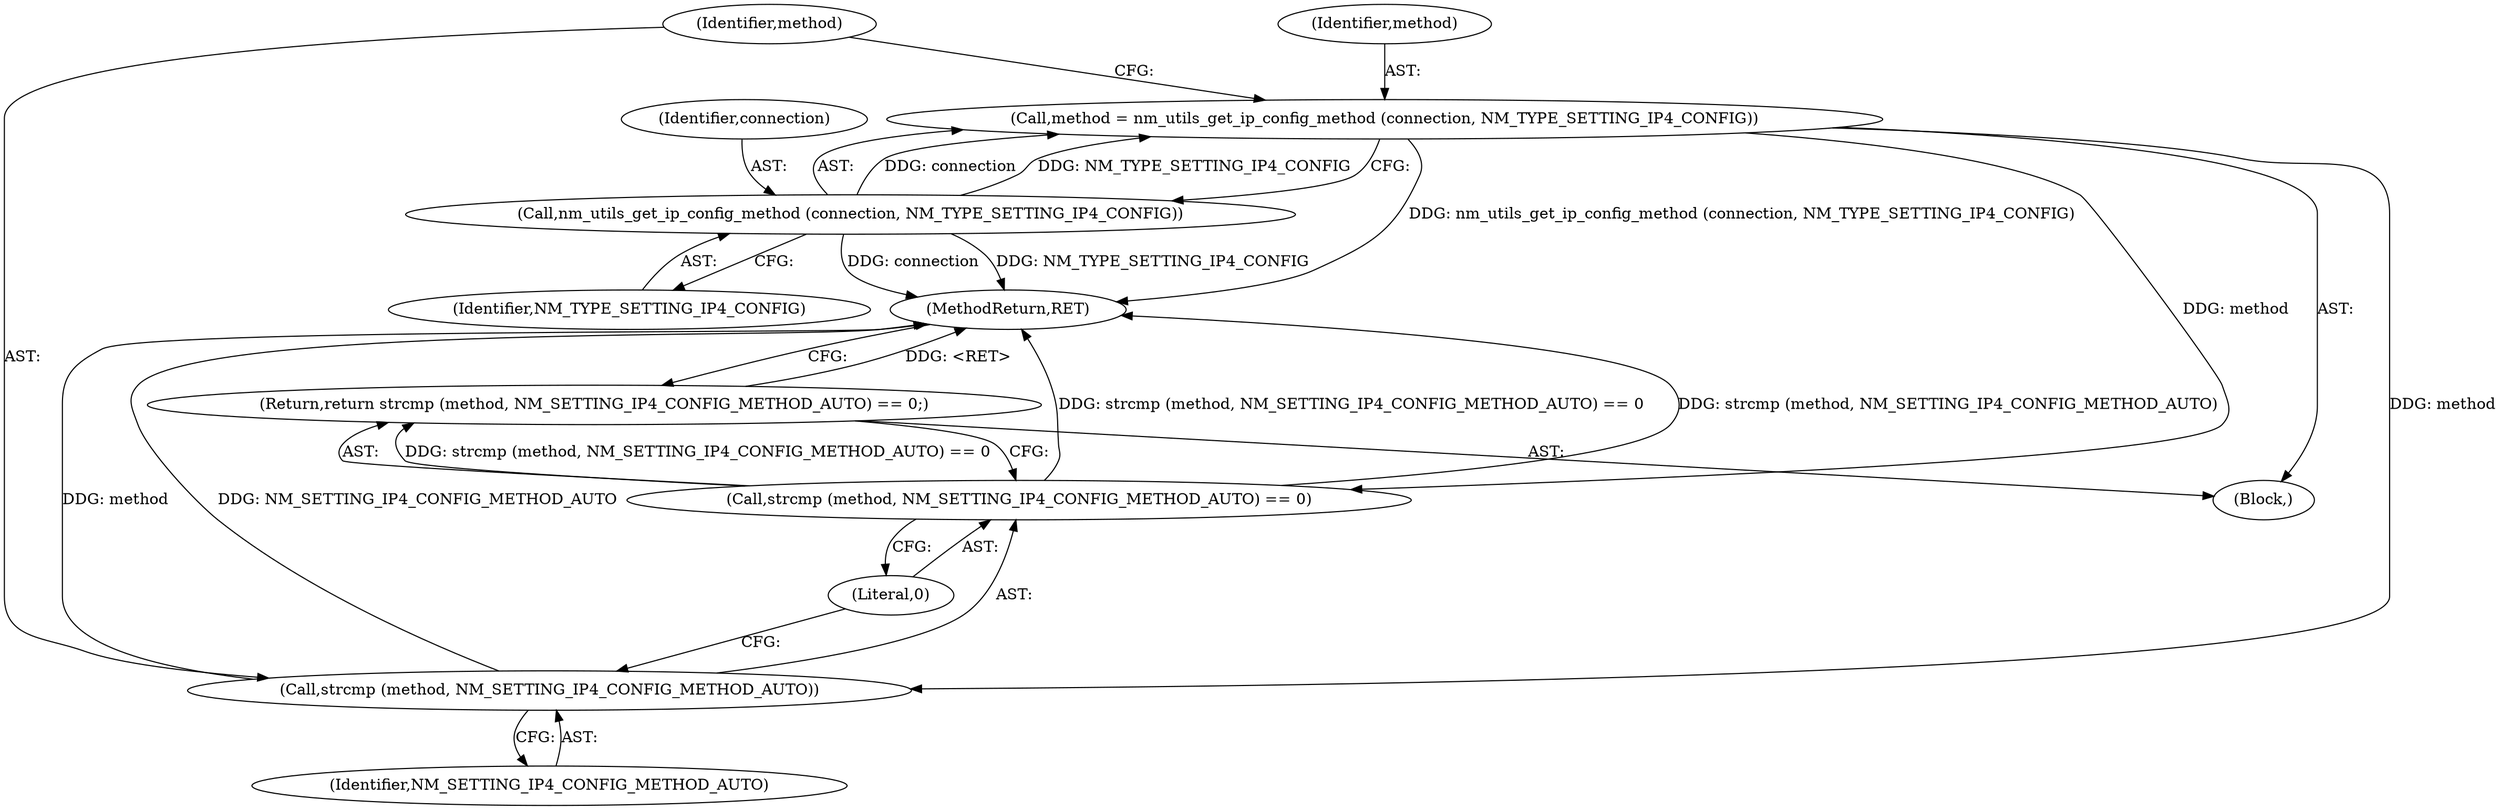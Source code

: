 digraph "0_NetworkManager_d5fc88e573fa58b93034b04d35a2454f5d28cad9@pointer" {
"1005691" [label="(Call,method = nm_utils_get_ip_config_method (connection, NM_TYPE_SETTING_IP4_CONFIG))"];
"1005693" [label="(Call,nm_utils_get_ip_config_method (connection, NM_TYPE_SETTING_IP4_CONFIG))"];
"1005697" [label="(Call,strcmp (method, NM_SETTING_IP4_CONFIG_METHOD_AUTO) == 0)"];
"1005696" [label="(Return,return strcmp (method, NM_SETTING_IP4_CONFIG_METHOD_AUTO) == 0;)"];
"1005698" [label="(Call,strcmp (method, NM_SETTING_IP4_CONFIG_METHOD_AUTO))"];
"1005701" [label="(Literal,0)"];
"1005692" [label="(Identifier,method)"];
"1005700" [label="(Identifier,NM_SETTING_IP4_CONFIG_METHOD_AUTO)"];
"1005694" [label="(Identifier,connection)"];
"1005693" [label="(Call,nm_utils_get_ip_config_method (connection, NM_TYPE_SETTING_IP4_CONFIG))"];
"1005698" [label="(Call,strcmp (method, NM_SETTING_IP4_CONFIG_METHOD_AUTO))"];
"1005697" [label="(Call,strcmp (method, NM_SETTING_IP4_CONFIG_METHOD_AUTO) == 0)"];
"1007368" [label="(MethodReturn,RET)"];
"1005695" [label="(Identifier,NM_TYPE_SETTING_IP4_CONFIG)"];
"1005699" [label="(Identifier,method)"];
"1005691" [label="(Call,method = nm_utils_get_ip_config_method (connection, NM_TYPE_SETTING_IP4_CONFIG))"];
"1005689" [label="(Block,)"];
"1005696" [label="(Return,return strcmp (method, NM_SETTING_IP4_CONFIG_METHOD_AUTO) == 0;)"];
"1005691" -> "1005689"  [label="AST: "];
"1005691" -> "1005693"  [label="CFG: "];
"1005692" -> "1005691"  [label="AST: "];
"1005693" -> "1005691"  [label="AST: "];
"1005699" -> "1005691"  [label="CFG: "];
"1005691" -> "1007368"  [label="DDG: nm_utils_get_ip_config_method (connection, NM_TYPE_SETTING_IP4_CONFIG)"];
"1005693" -> "1005691"  [label="DDG: connection"];
"1005693" -> "1005691"  [label="DDG: NM_TYPE_SETTING_IP4_CONFIG"];
"1005691" -> "1005697"  [label="DDG: method"];
"1005691" -> "1005698"  [label="DDG: method"];
"1005693" -> "1005695"  [label="CFG: "];
"1005694" -> "1005693"  [label="AST: "];
"1005695" -> "1005693"  [label="AST: "];
"1005693" -> "1007368"  [label="DDG: NM_TYPE_SETTING_IP4_CONFIG"];
"1005693" -> "1007368"  [label="DDG: connection"];
"1005697" -> "1005696"  [label="AST: "];
"1005697" -> "1005701"  [label="CFG: "];
"1005698" -> "1005697"  [label="AST: "];
"1005701" -> "1005697"  [label="AST: "];
"1005696" -> "1005697"  [label="CFG: "];
"1005697" -> "1007368"  [label="DDG: strcmp (method, NM_SETTING_IP4_CONFIG_METHOD_AUTO)"];
"1005697" -> "1007368"  [label="DDG: strcmp (method, NM_SETTING_IP4_CONFIG_METHOD_AUTO) == 0"];
"1005697" -> "1005696"  [label="DDG: strcmp (method, NM_SETTING_IP4_CONFIG_METHOD_AUTO) == 0"];
"1005696" -> "1005689"  [label="AST: "];
"1007368" -> "1005696"  [label="CFG: "];
"1005696" -> "1007368"  [label="DDG: <RET>"];
"1005698" -> "1005700"  [label="CFG: "];
"1005699" -> "1005698"  [label="AST: "];
"1005700" -> "1005698"  [label="AST: "];
"1005701" -> "1005698"  [label="CFG: "];
"1005698" -> "1007368"  [label="DDG: method"];
"1005698" -> "1007368"  [label="DDG: NM_SETTING_IP4_CONFIG_METHOD_AUTO"];
}
